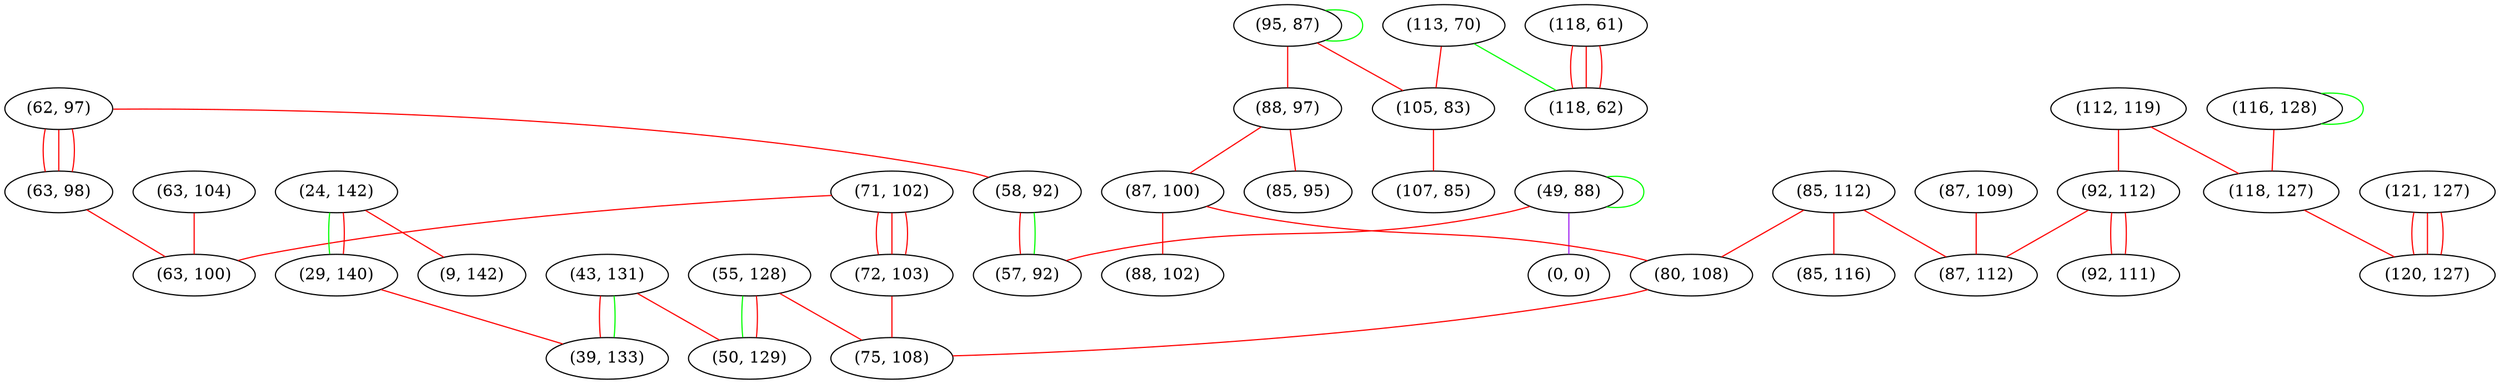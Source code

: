 graph "" {
"(62, 97)";
"(71, 102)";
"(43, 131)";
"(112, 119)";
"(116, 128)";
"(49, 88)";
"(55, 128)";
"(95, 87)";
"(118, 61)";
"(88, 97)";
"(113, 70)";
"(87, 109)";
"(118, 127)";
"(87, 100)";
"(105, 83)";
"(63, 104)";
"(92, 112)";
"(88, 102)";
"(24, 142)";
"(29, 140)";
"(85, 95)";
"(85, 112)";
"(50, 129)";
"(80, 108)";
"(85, 116)";
"(0, 0)";
"(9, 142)";
"(63, 98)";
"(121, 127)";
"(63, 100)";
"(92, 111)";
"(120, 127)";
"(87, 112)";
"(58, 92)";
"(39, 133)";
"(57, 92)";
"(72, 103)";
"(107, 85)";
"(118, 62)";
"(75, 108)";
"(62, 97)" -- "(58, 92)"  [color=red, key=0, weight=1];
"(62, 97)" -- "(63, 98)"  [color=red, key=0, weight=1];
"(62, 97)" -- "(63, 98)"  [color=red, key=1, weight=1];
"(62, 97)" -- "(63, 98)"  [color=red, key=2, weight=1];
"(71, 102)" -- "(63, 100)"  [color=red, key=0, weight=1];
"(71, 102)" -- "(72, 103)"  [color=red, key=0, weight=1];
"(71, 102)" -- "(72, 103)"  [color=red, key=1, weight=1];
"(71, 102)" -- "(72, 103)"  [color=red, key=2, weight=1];
"(43, 131)" -- "(39, 133)"  [color=red, key=0, weight=1];
"(43, 131)" -- "(39, 133)"  [color=green, key=1, weight=2];
"(43, 131)" -- "(50, 129)"  [color=red, key=0, weight=1];
"(112, 119)" -- "(118, 127)"  [color=red, key=0, weight=1];
"(112, 119)" -- "(92, 112)"  [color=red, key=0, weight=1];
"(116, 128)" -- "(118, 127)"  [color=red, key=0, weight=1];
"(116, 128)" -- "(116, 128)"  [color=green, key=0, weight=2];
"(49, 88)" -- "(49, 88)"  [color=green, key=0, weight=2];
"(49, 88)" -- "(0, 0)"  [color=purple, key=0, weight=4];
"(49, 88)" -- "(57, 92)"  [color=red, key=0, weight=1];
"(55, 128)" -- "(75, 108)"  [color=red, key=0, weight=1];
"(55, 128)" -- "(50, 129)"  [color=green, key=0, weight=2];
"(55, 128)" -- "(50, 129)"  [color=red, key=1, weight=1];
"(95, 87)" -- "(88, 97)"  [color=red, key=0, weight=1];
"(95, 87)" -- "(105, 83)"  [color=red, key=0, weight=1];
"(95, 87)" -- "(95, 87)"  [color=green, key=0, weight=2];
"(118, 61)" -- "(118, 62)"  [color=red, key=0, weight=1];
"(118, 61)" -- "(118, 62)"  [color=red, key=1, weight=1];
"(118, 61)" -- "(118, 62)"  [color=red, key=2, weight=1];
"(88, 97)" -- "(87, 100)"  [color=red, key=0, weight=1];
"(88, 97)" -- "(85, 95)"  [color=red, key=0, weight=1];
"(113, 70)" -- "(105, 83)"  [color=red, key=0, weight=1];
"(113, 70)" -- "(118, 62)"  [color=green, key=0, weight=2];
"(87, 109)" -- "(87, 112)"  [color=red, key=0, weight=1];
"(118, 127)" -- "(120, 127)"  [color=red, key=0, weight=1];
"(87, 100)" -- "(88, 102)"  [color=red, key=0, weight=1];
"(87, 100)" -- "(80, 108)"  [color=red, key=0, weight=1];
"(105, 83)" -- "(107, 85)"  [color=red, key=0, weight=1];
"(63, 104)" -- "(63, 100)"  [color=red, key=0, weight=1];
"(92, 112)" -- "(92, 111)"  [color=red, key=0, weight=1];
"(92, 112)" -- "(92, 111)"  [color=red, key=1, weight=1];
"(92, 112)" -- "(87, 112)"  [color=red, key=0, weight=1];
"(24, 142)" -- "(29, 140)"  [color=green, key=0, weight=2];
"(24, 142)" -- "(29, 140)"  [color=red, key=1, weight=1];
"(24, 142)" -- "(9, 142)"  [color=red, key=0, weight=1];
"(29, 140)" -- "(39, 133)"  [color=red, key=0, weight=1];
"(85, 112)" -- "(85, 116)"  [color=red, key=0, weight=1];
"(85, 112)" -- "(87, 112)"  [color=red, key=0, weight=1];
"(85, 112)" -- "(80, 108)"  [color=red, key=0, weight=1];
"(80, 108)" -- "(75, 108)"  [color=red, key=0, weight=1];
"(63, 98)" -- "(63, 100)"  [color=red, key=0, weight=1];
"(121, 127)" -- "(120, 127)"  [color=red, key=0, weight=1];
"(121, 127)" -- "(120, 127)"  [color=red, key=1, weight=1];
"(121, 127)" -- "(120, 127)"  [color=red, key=2, weight=1];
"(58, 92)" -- "(57, 92)"  [color=red, key=0, weight=1];
"(58, 92)" -- "(57, 92)"  [color=green, key=1, weight=2];
"(72, 103)" -- "(75, 108)"  [color=red, key=0, weight=1];
}
